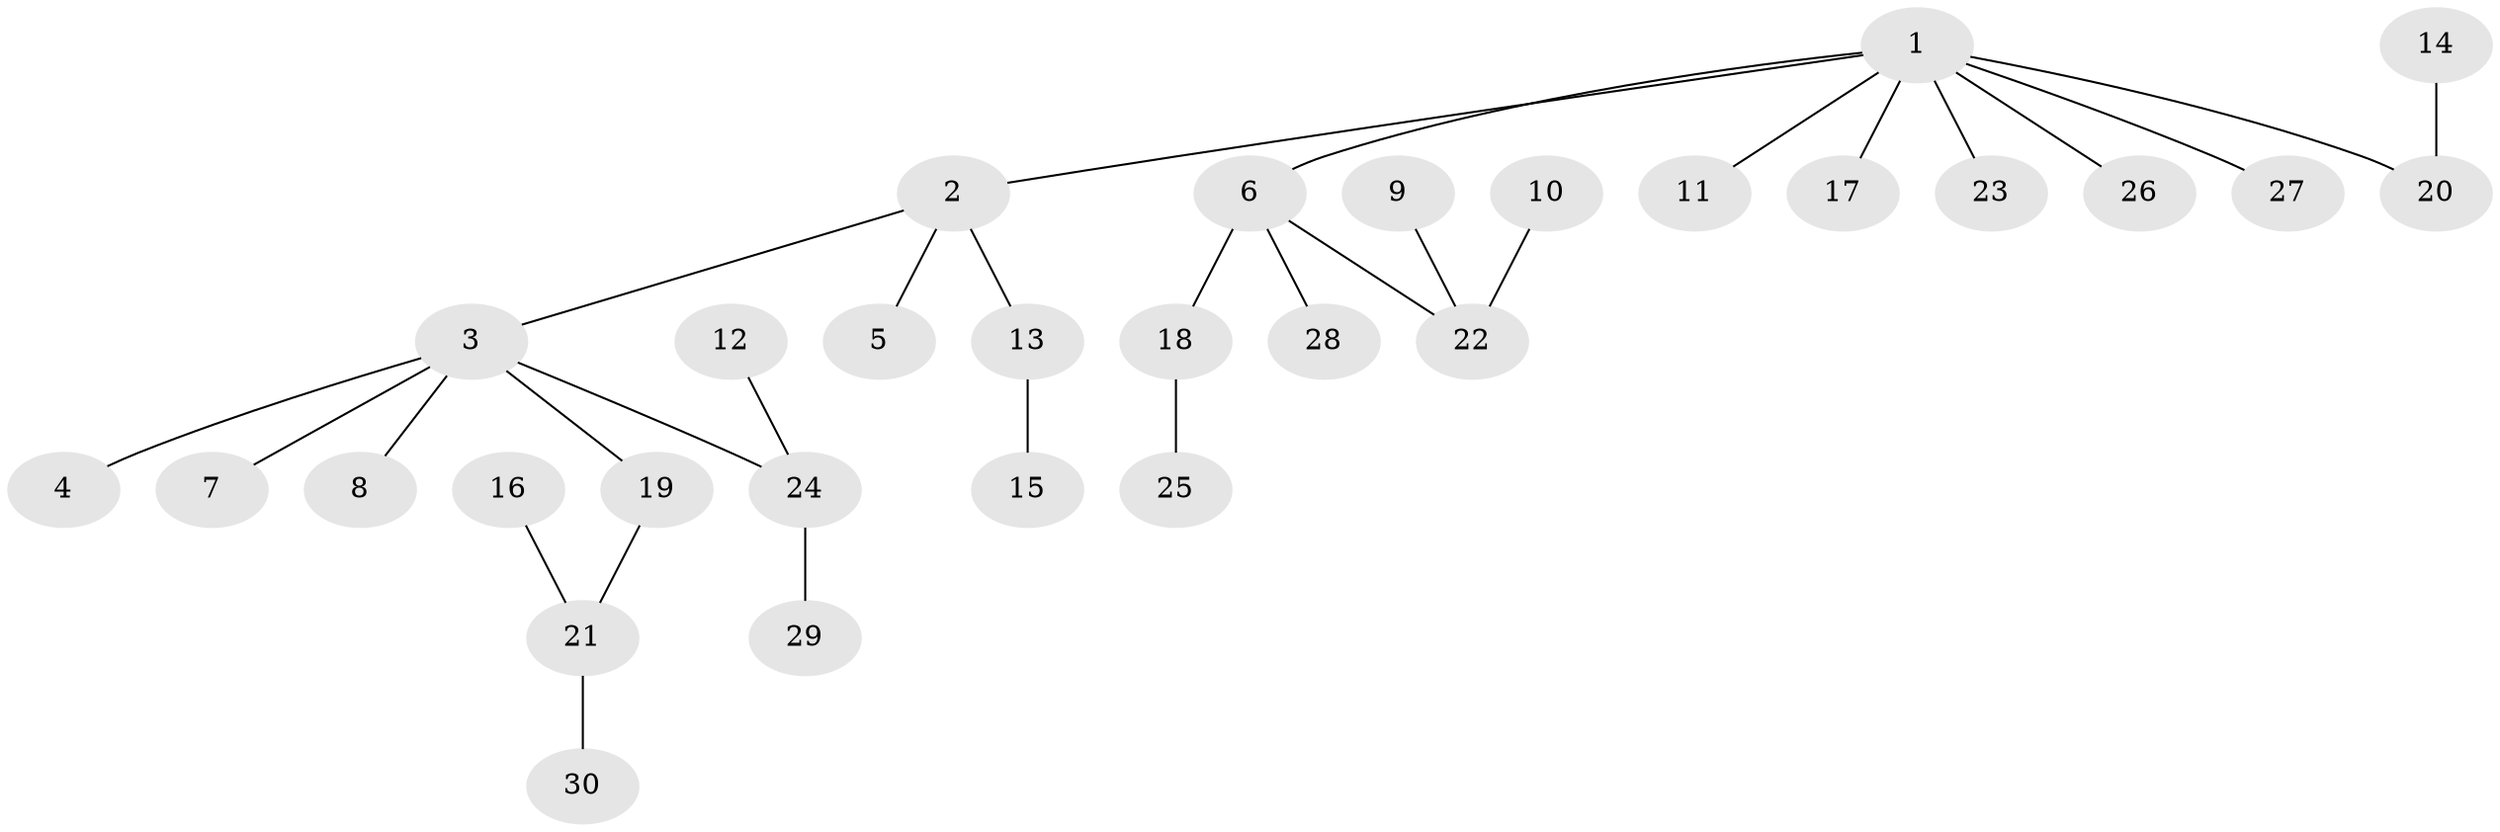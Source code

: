 // original degree distribution, {6: 0.01639344262295082, 5: 0.03278688524590164, 1: 0.45901639344262296, 4: 0.08196721311475409, 2: 0.3114754098360656, 3: 0.09836065573770492}
// Generated by graph-tools (version 1.1) at 2025/26/03/09/25 03:26:29]
// undirected, 30 vertices, 29 edges
graph export_dot {
graph [start="1"]
  node [color=gray90,style=filled];
  1;
  2;
  3;
  4;
  5;
  6;
  7;
  8;
  9;
  10;
  11;
  12;
  13;
  14;
  15;
  16;
  17;
  18;
  19;
  20;
  21;
  22;
  23;
  24;
  25;
  26;
  27;
  28;
  29;
  30;
  1 -- 2 [weight=1.0];
  1 -- 6 [weight=1.0];
  1 -- 11 [weight=1.0];
  1 -- 17 [weight=1.0];
  1 -- 20 [weight=1.0];
  1 -- 23 [weight=1.0];
  1 -- 26 [weight=1.0];
  1 -- 27 [weight=1.0];
  2 -- 3 [weight=1.0];
  2 -- 5 [weight=1.0];
  2 -- 13 [weight=1.0];
  3 -- 4 [weight=1.0];
  3 -- 7 [weight=1.0];
  3 -- 8 [weight=1.0];
  3 -- 19 [weight=1.0];
  3 -- 24 [weight=1.0];
  6 -- 18 [weight=1.0];
  6 -- 22 [weight=1.0];
  6 -- 28 [weight=1.0];
  9 -- 22 [weight=1.0];
  10 -- 22 [weight=1.0];
  12 -- 24 [weight=1.0];
  13 -- 15 [weight=1.0];
  14 -- 20 [weight=1.0];
  16 -- 21 [weight=1.0];
  18 -- 25 [weight=1.0];
  19 -- 21 [weight=1.0];
  21 -- 30 [weight=1.0];
  24 -- 29 [weight=1.0];
}
